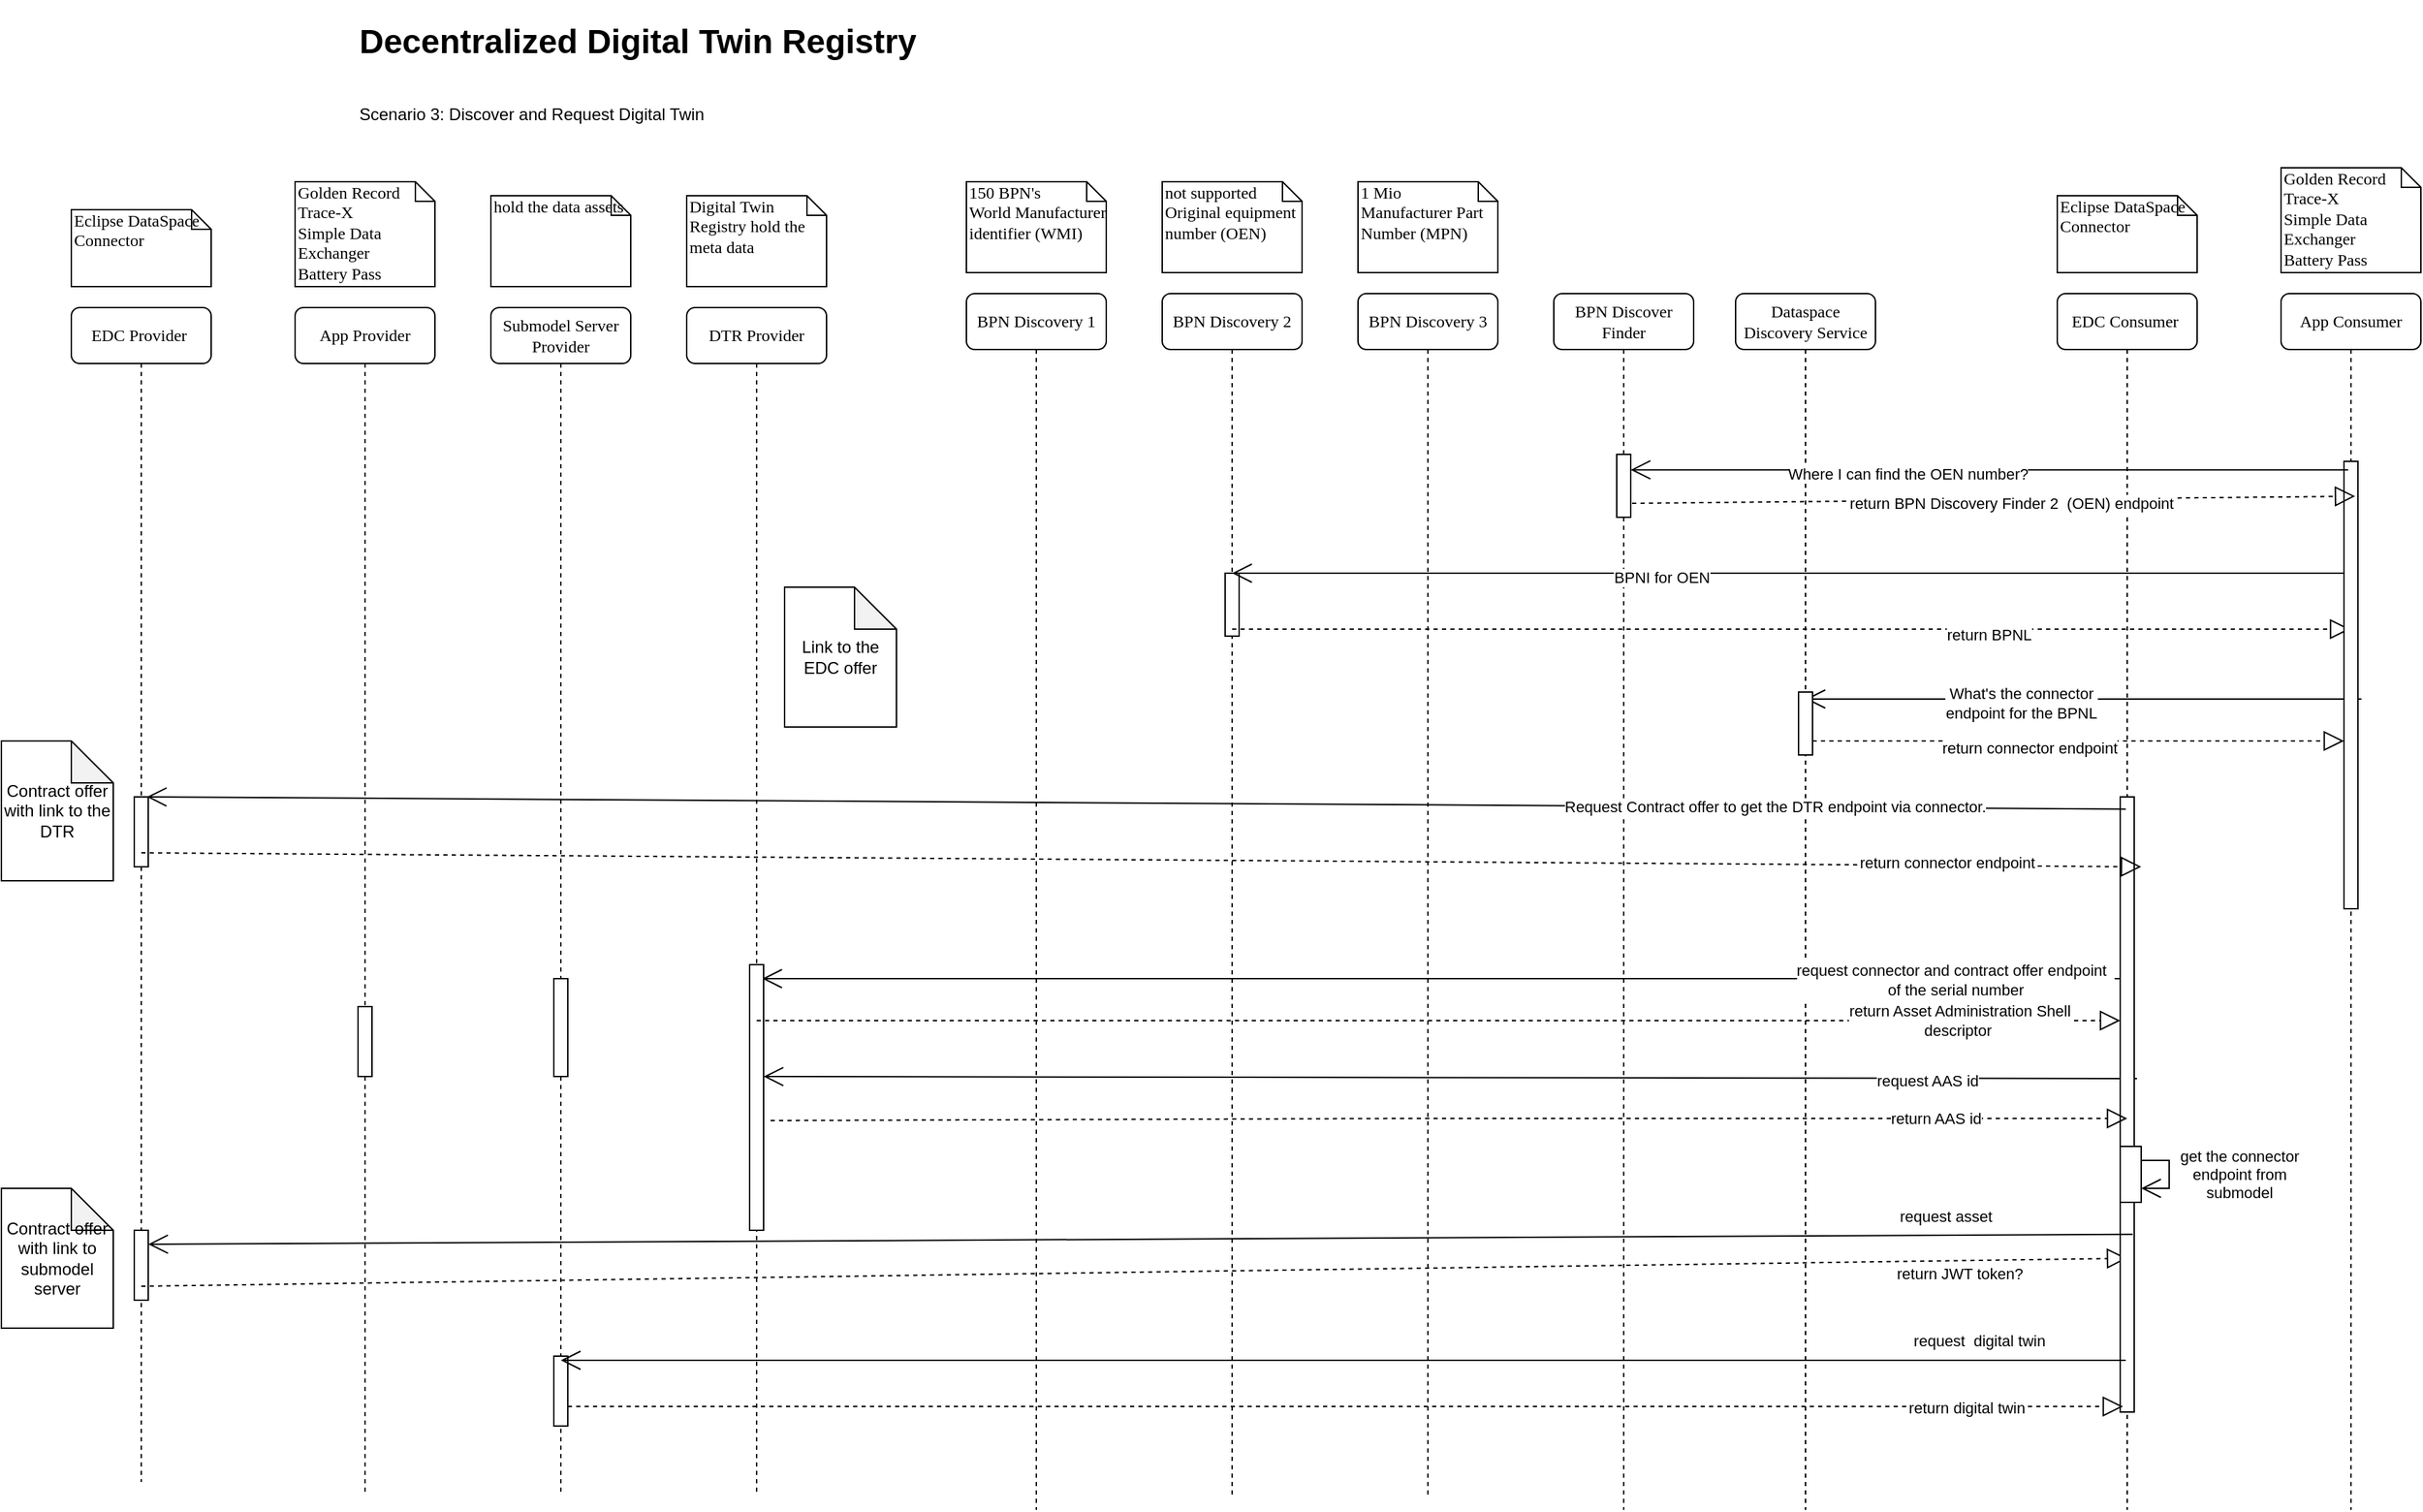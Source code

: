 <mxfile version="21.6.8" type="github">
  <diagram name="Page-1" id="13e1069c-82ec-6db2-03f1-153e76fe0fe0">
    <mxGraphModel dx="2876" dy="1954" grid="1" gridSize="10" guides="1" tooltips="1" connect="1" arrows="1" fold="1" page="1" pageScale="1" pageWidth="1100" pageHeight="850" background="none" math="0" shadow="0">
      <root>
        <mxCell id="0" />
        <mxCell id="1" parent="0" />
        <mxCell id="7baba1c4bc27f4b0-4" value="BPN Discovery 1" style="shape=umlLifeline;perimeter=lifelinePerimeter;whiteSpace=wrap;html=1;container=1;collapsible=0;recursiveResize=0;outlineConnect=0;rounded=1;shadow=0;comic=0;labelBackgroundColor=none;strokeWidth=1;fontFamily=Verdana;fontSize=12;align=center;" parent="1" vertex="1">
          <mxGeometry x="540" y="80" width="100" height="870" as="geometry" />
        </mxCell>
        <mxCell id="q9l-MDPdD40MSJEn-up7-77" value="" style="endArrow=open;endFill=1;endSize=12;html=1;rounded=0;entryX=0.9;entryY=0.519;entryDx=0;entryDy=0;entryPerimeter=0;exitX=1.1;exitY=0.759;exitDx=0;exitDy=0;exitPerimeter=0;" edge="1" parent="7baba1c4bc27f4b0-4">
          <mxGeometry width="160" relative="1" as="geometry">
            <mxPoint x="837" y="561.5" as="sourcePoint" />
            <mxPoint x="-145" y="560.0" as="targetPoint" />
            <Array as="points" />
          </mxGeometry>
        </mxCell>
        <mxCell id="q9l-MDPdD40MSJEn-up7-78" value="request AAS id" style="edgeLabel;html=1;align=center;verticalAlign=middle;resizable=0;points=[];" vertex="1" connectable="0" parent="q9l-MDPdD40MSJEn-up7-77">
          <mxGeometry x="-0.757" y="1" relative="1" as="geometry">
            <mxPoint x="-31" as="offset" />
          </mxGeometry>
        </mxCell>
        <mxCell id="7baba1c4bc27f4b0-5" value="BPN Discovery 2" style="shape=umlLifeline;perimeter=lifelinePerimeter;whiteSpace=wrap;html=1;container=1;collapsible=0;recursiveResize=0;outlineConnect=0;rounded=1;shadow=0;comic=0;labelBackgroundColor=none;strokeWidth=1;fontFamily=Verdana;fontSize=12;align=center;" parent="1" vertex="1">
          <mxGeometry x="680" y="80" width="100" height="860" as="geometry" />
        </mxCell>
        <mxCell id="q9l-MDPdD40MSJEn-up7-57" value="" style="html=1;points=[];perimeter=orthogonalPerimeter;rounded=0;shadow=0;comic=0;labelBackgroundColor=none;strokeWidth=1;fontFamily=Verdana;fontSize=12;align=center;" vertex="1" parent="7baba1c4bc27f4b0-5">
          <mxGeometry x="45" y="200" width="10" height="45" as="geometry" />
        </mxCell>
        <mxCell id="q9l-MDPdD40MSJEn-up7-62" value="" style="endArrow=block;dashed=1;endFill=0;endSize=12;html=1;rounded=0;" edge="1" parent="7baba1c4bc27f4b0-5" target="q9l-MDPdD40MSJEn-up7-45">
          <mxGeometry width="160" relative="1" as="geometry">
            <mxPoint x="50" y="240" as="sourcePoint" />
            <mxPoint x="210" y="240" as="targetPoint" />
          </mxGeometry>
        </mxCell>
        <mxCell id="q9l-MDPdD40MSJEn-up7-63" value="return BPNL" style="edgeLabel;html=1;align=center;verticalAlign=middle;resizable=0;points=[];" vertex="1" connectable="0" parent="q9l-MDPdD40MSJEn-up7-62">
          <mxGeometry x="0.353" y="-4" relative="1" as="geometry">
            <mxPoint as="offset" />
          </mxGeometry>
        </mxCell>
        <mxCell id="7baba1c4bc27f4b0-6" value="BPN Discovery 3" style="shape=umlLifeline;perimeter=lifelinePerimeter;whiteSpace=wrap;html=1;container=1;collapsible=0;recursiveResize=0;outlineConnect=0;rounded=1;shadow=0;comic=0;labelBackgroundColor=none;strokeWidth=1;fontFamily=Verdana;fontSize=12;align=center;" parent="1" vertex="1">
          <mxGeometry x="820" y="80" width="100" height="860" as="geometry" />
        </mxCell>
        <mxCell id="q9l-MDPdD40MSJEn-up7-64" value="" style="endArrow=open;endFill=1;endSize=12;html=1;rounded=0;exitX=0.3;exitY=0.019;exitDx=0;exitDy=0;exitPerimeter=0;" edge="1" parent="7baba1c4bc27f4b0-6" target="7baba1c4bc27f4b0-7">
          <mxGeometry width="160" relative="1" as="geometry">
            <mxPoint x="717.5" y="290" as="sourcePoint" />
            <mxPoint x="-77.5" y="290" as="targetPoint" />
          </mxGeometry>
        </mxCell>
        <mxCell id="q9l-MDPdD40MSJEn-up7-65" value="What&#39;s the connector &lt;br&gt;endpoint for the BPNL" style="edgeLabel;html=1;align=center;verticalAlign=middle;resizable=0;points=[];" vertex="1" connectable="0" parent="q9l-MDPdD40MSJEn-up7-64">
          <mxGeometry x="0.228" y="3" relative="1" as="geometry">
            <mxPoint as="offset" />
          </mxGeometry>
        </mxCell>
        <mxCell id="7baba1c4bc27f4b0-7" value="Dataspace Discovery Service" style="shape=umlLifeline;perimeter=lifelinePerimeter;whiteSpace=wrap;html=1;container=1;collapsible=0;recursiveResize=0;outlineConnect=0;rounded=1;shadow=0;comic=0;labelBackgroundColor=none;strokeWidth=1;fontFamily=Verdana;fontSize=12;align=center;" parent="1" vertex="1">
          <mxGeometry x="1090" y="80" width="100" height="870" as="geometry" />
        </mxCell>
        <mxCell id="q9l-MDPdD40MSJEn-up7-66" value="" style="html=1;points=[];perimeter=orthogonalPerimeter;rounded=0;shadow=0;comic=0;labelBackgroundColor=none;strokeWidth=1;fontFamily=Verdana;fontSize=12;align=center;" vertex="1" parent="7baba1c4bc27f4b0-7">
          <mxGeometry x="45" y="285" width="10" height="45" as="geometry" />
        </mxCell>
        <mxCell id="q9l-MDPdD40MSJEn-up7-74" value="" style="endArrow=open;endFill=1;endSize=12;html=1;rounded=0;entryX=0.54;entryY=0.807;entryDx=0;entryDy=0;entryPerimeter=0;" edge="1" parent="7baba1c4bc27f4b0-7">
          <mxGeometry width="160" relative="1" as="geometry">
            <mxPoint x="275" y="490.0" as="sourcePoint" />
            <mxPoint x="-696" y="490.0" as="targetPoint" />
          </mxGeometry>
        </mxCell>
        <mxCell id="q9l-MDPdD40MSJEn-up7-75" value="request connector and contract offer endpoint &amp;nbsp;&lt;br&gt;of the serial number" style="edgeLabel;html=1;align=center;verticalAlign=middle;resizable=0;points=[];" vertex="1" connectable="0" parent="q9l-MDPdD40MSJEn-up7-74">
          <mxGeometry x="-0.757" y="1" relative="1" as="geometry">
            <mxPoint as="offset" />
          </mxGeometry>
        </mxCell>
        <mxCell id="7baba1c4bc27f4b0-43" value="150 BPN&#39;s&lt;br&gt;World Manufacturer identifier (WMI)" style="shape=note;whiteSpace=wrap;html=1;size=14;verticalAlign=top;align=left;spacingTop=-6;rounded=0;shadow=0;comic=0;labelBackgroundColor=none;strokeWidth=1;fontFamily=Verdana;fontSize=12" parent="1" vertex="1">
          <mxGeometry x="540" width="100" height="65" as="geometry" />
        </mxCell>
        <mxCell id="7baba1c4bc27f4b0-44" value="not supported&lt;br&gt;Original equipment number (OEN)" style="shape=note;whiteSpace=wrap;html=1;size=14;verticalAlign=top;align=left;spacingTop=-6;rounded=0;shadow=0;comic=0;labelBackgroundColor=none;strokeWidth=1;fontFamily=Verdana;fontSize=12" parent="1" vertex="1">
          <mxGeometry x="680" width="100" height="65" as="geometry" />
        </mxCell>
        <mxCell id="7baba1c4bc27f4b0-45" value="1 Mio&lt;br&gt;Manufacturer Part Number (MPN)" style="shape=note;whiteSpace=wrap;html=1;size=14;verticalAlign=top;align=left;spacingTop=-6;rounded=0;shadow=0;comic=0;labelBackgroundColor=none;strokeWidth=1;fontFamily=Verdana;fontSize=12" parent="1" vertex="1">
          <mxGeometry x="820" width="100" height="65" as="geometry" />
        </mxCell>
        <mxCell id="F-69Bmwsysw-YoAs_LHj-1" value="&lt;h1&gt;Decentralized Digital Twin Registry&lt;/h1&gt;&lt;div&gt;&lt;br&gt;&lt;/div&gt;&lt;div&gt;Scenario 3: Discover and Request Digital Twin&lt;br&gt;&lt;/div&gt;" style="text;html=1;strokeColor=none;fillColor=none;spacing=5;spacingTop=-20;whiteSpace=wrap;overflow=hidden;rounded=0;" parent="1" vertex="1">
          <mxGeometry x="101" y="-120" width="640" height="120" as="geometry" />
        </mxCell>
        <mxCell id="F-69Bmwsysw-YoAs_LHj-3" value="BPN Discover Finder" style="shape=umlLifeline;perimeter=lifelinePerimeter;whiteSpace=wrap;html=1;container=1;collapsible=0;recursiveResize=0;outlineConnect=0;rounded=1;shadow=0;comic=0;labelBackgroundColor=none;strokeWidth=1;fontFamily=Verdana;fontSize=12;align=center;" parent="1" vertex="1">
          <mxGeometry x="960" y="80" width="100" height="870" as="geometry" />
        </mxCell>
        <mxCell id="q9l-MDPdD40MSJEn-up7-53" value="" style="html=1;points=[];perimeter=orthogonalPerimeter;rounded=0;shadow=0;comic=0;labelBackgroundColor=none;strokeWidth=1;fontFamily=Verdana;fontSize=12;align=center;" vertex="1" parent="F-69Bmwsysw-YoAs_LHj-3">
          <mxGeometry x="45" y="115" width="10" height="45" as="geometry" />
        </mxCell>
        <mxCell id="q9l-MDPdD40MSJEn-up7-58" value="" style="endArrow=open;endFill=1;endSize=12;html=1;rounded=0;exitX=0.3;exitY=0.019;exitDx=0;exitDy=0;exitPerimeter=0;" edge="1" parent="F-69Bmwsysw-YoAs_LHj-3" target="7baba1c4bc27f4b0-5">
          <mxGeometry width="160" relative="1" as="geometry">
            <mxPoint x="565" y="200" as="sourcePoint" />
            <mxPoint x="52" y="200" as="targetPoint" />
          </mxGeometry>
        </mxCell>
        <mxCell id="q9l-MDPdD40MSJEn-up7-59" value="BPNI for OEN" style="edgeLabel;html=1;align=center;verticalAlign=middle;resizable=0;points=[];" vertex="1" connectable="0" parent="q9l-MDPdD40MSJEn-up7-58">
          <mxGeometry x="0.228" y="3" relative="1" as="geometry">
            <mxPoint as="offset" />
          </mxGeometry>
        </mxCell>
        <mxCell id="q9l-MDPdD40MSJEn-up7-22" value="EDC Provider&amp;nbsp;" style="shape=umlLifeline;perimeter=lifelinePerimeter;whiteSpace=wrap;html=1;container=1;collapsible=0;recursiveResize=0;outlineConnect=0;rounded=1;shadow=0;comic=0;labelBackgroundColor=none;strokeWidth=1;fontFamily=Verdana;fontSize=12;align=center;" vertex="1" parent="1">
          <mxGeometry x="-100" y="90" width="100" height="840" as="geometry" />
        </mxCell>
        <mxCell id="q9l-MDPdD40MSJEn-up7-23" value="" style="html=1;points=[];perimeter=orthogonalPerimeter;rounded=0;shadow=0;comic=0;labelBackgroundColor=none;strokeWidth=1;fontFamily=Verdana;fontSize=12;align=center;" vertex="1" parent="q9l-MDPdD40MSJEn-up7-22">
          <mxGeometry x="45" y="350" width="10" height="50" as="geometry" />
        </mxCell>
        <mxCell id="q9l-MDPdD40MSJEn-up7-86" value="" style="html=1;points=[];perimeter=orthogonalPerimeter;rounded=0;shadow=0;comic=0;labelBackgroundColor=none;strokeWidth=1;fontFamily=Verdana;fontSize=12;align=center;" vertex="1" parent="q9l-MDPdD40MSJEn-up7-22">
          <mxGeometry x="45" y="660" width="10" height="50" as="geometry" />
        </mxCell>
        <mxCell id="q9l-MDPdD40MSJEn-up7-87" value="" style="endArrow=block;dashed=1;endFill=0;endSize=12;html=1;rounded=0;entryX=0.5;entryY=0.75;entryDx=0;entryDy=0;entryPerimeter=0;" edge="1" parent="q9l-MDPdD40MSJEn-up7-22" target="q9l-MDPdD40MSJEn-up7-44">
          <mxGeometry width="160" relative="1" as="geometry">
            <mxPoint x="50" y="700" as="sourcePoint" />
            <mxPoint x="210" y="700" as="targetPoint" />
          </mxGeometry>
        </mxCell>
        <mxCell id="q9l-MDPdD40MSJEn-up7-88" value="return JWT token?" style="edgeLabel;html=1;align=center;verticalAlign=middle;resizable=0;points=[];" vertex="1" connectable="0" parent="q9l-MDPdD40MSJEn-up7-87">
          <mxGeometry x="-0.128" y="-3" relative="1" as="geometry">
            <mxPoint x="681" y="-4" as="offset" />
          </mxGeometry>
        </mxCell>
        <mxCell id="q9l-MDPdD40MSJEn-up7-24" value="App Provider" style="shape=umlLifeline;perimeter=lifelinePerimeter;whiteSpace=wrap;html=1;container=1;collapsible=0;recursiveResize=0;outlineConnect=0;rounded=1;shadow=0;comic=0;labelBackgroundColor=none;strokeWidth=1;fontFamily=Verdana;fontSize=12;align=center;" vertex="1" parent="1">
          <mxGeometry x="60" y="90" width="100" height="850" as="geometry" />
        </mxCell>
        <mxCell id="q9l-MDPdD40MSJEn-up7-25" value="" style="html=1;points=[];perimeter=orthogonalPerimeter;rounded=0;shadow=0;comic=0;labelBackgroundColor=none;strokeWidth=1;fontFamily=Verdana;fontSize=12;align=center;" vertex="1" parent="q9l-MDPdD40MSJEn-up7-24">
          <mxGeometry x="45" y="500" width="10" height="50" as="geometry" />
        </mxCell>
        <mxCell id="q9l-MDPdD40MSJEn-up7-26" value="Submodel Server Provider" style="shape=umlLifeline;perimeter=lifelinePerimeter;whiteSpace=wrap;html=1;container=1;collapsible=0;recursiveResize=0;outlineConnect=0;rounded=1;shadow=0;comic=0;labelBackgroundColor=none;strokeWidth=1;fontFamily=Verdana;fontSize=12;align=center;" vertex="1" parent="1">
          <mxGeometry x="200" y="90" width="100" height="850" as="geometry" />
        </mxCell>
        <mxCell id="q9l-MDPdD40MSJEn-up7-27" value="" style="html=1;points=[];perimeter=orthogonalPerimeter;rounded=0;shadow=0;comic=0;labelBackgroundColor=none;strokeWidth=1;fontFamily=Verdana;fontSize=12;align=center;" vertex="1" parent="q9l-MDPdD40MSJEn-up7-26">
          <mxGeometry x="45" y="480" width="10" height="70" as="geometry" />
        </mxCell>
        <mxCell id="q9l-MDPdD40MSJEn-up7-89" value="" style="html=1;points=[];perimeter=orthogonalPerimeter;rounded=0;shadow=0;comic=0;labelBackgroundColor=none;strokeWidth=1;fontFamily=Verdana;fontSize=12;align=center;" vertex="1" parent="q9l-MDPdD40MSJEn-up7-26">
          <mxGeometry x="45" y="750" width="10" height="50" as="geometry" />
        </mxCell>
        <mxCell id="q9l-MDPdD40MSJEn-up7-29" value="DTR Provider" style="shape=umlLifeline;perimeter=lifelinePerimeter;whiteSpace=wrap;html=1;container=1;collapsible=0;recursiveResize=0;outlineConnect=0;rounded=1;shadow=0;comic=0;labelBackgroundColor=none;strokeWidth=1;fontFamily=Verdana;fontSize=12;align=center;" vertex="1" parent="1">
          <mxGeometry x="340" y="90" width="100" height="850" as="geometry" />
        </mxCell>
        <mxCell id="q9l-MDPdD40MSJEn-up7-30" value="" style="html=1;points=[];perimeter=orthogonalPerimeter;rounded=0;shadow=0;comic=0;labelBackgroundColor=none;strokeWidth=1;fontFamily=Verdana;fontSize=12;align=center;" vertex="1" parent="q9l-MDPdD40MSJEn-up7-29">
          <mxGeometry x="45" y="470" width="10" height="190" as="geometry" />
        </mxCell>
        <mxCell id="q9l-MDPdD40MSJEn-up7-32" value="Eclipse DataSpace Connector" style="shape=note;whiteSpace=wrap;html=1;size=14;verticalAlign=top;align=left;spacingTop=-6;rounded=0;shadow=0;comic=0;labelBackgroundColor=none;strokeWidth=1;fontFamily=Verdana;fontSize=12" vertex="1" parent="1">
          <mxGeometry x="-100" y="20" width="100" height="55" as="geometry" />
        </mxCell>
        <mxCell id="q9l-MDPdD40MSJEn-up7-33" value="Golden Record&lt;br&gt;Trace-X&lt;br&gt;Simple Data Exchanger&lt;br&gt;Battery Pass" style="shape=note;whiteSpace=wrap;html=1;size=14;verticalAlign=top;align=left;spacingTop=-6;rounded=0;shadow=0;comic=0;labelBackgroundColor=none;strokeWidth=1;fontFamily=Verdana;fontSize=12" vertex="1" parent="1">
          <mxGeometry x="60" width="100" height="75" as="geometry" />
        </mxCell>
        <mxCell id="q9l-MDPdD40MSJEn-up7-34" value="hold the data assets" style="shape=note;whiteSpace=wrap;html=1;size=14;verticalAlign=top;align=left;spacingTop=-6;rounded=0;shadow=0;comic=0;labelBackgroundColor=none;strokeWidth=1;fontFamily=Verdana;fontSize=12" vertex="1" parent="1">
          <mxGeometry x="200" y="10" width="100" height="65" as="geometry" />
        </mxCell>
        <mxCell id="q9l-MDPdD40MSJEn-up7-35" value="Digital Twin Registry hold the meta data" style="shape=note;whiteSpace=wrap;html=1;size=14;verticalAlign=top;align=left;spacingTop=-6;rounded=0;shadow=0;comic=0;labelBackgroundColor=none;strokeWidth=1;fontFamily=Verdana;fontSize=12" vertex="1" parent="1">
          <mxGeometry x="340" y="10" width="100" height="65" as="geometry" />
        </mxCell>
        <mxCell id="q9l-MDPdD40MSJEn-up7-38" value="Contract offer with link to submodel server" style="shape=note;whiteSpace=wrap;html=1;backgroundOutline=1;darkOpacity=0.05;" vertex="1" parent="1">
          <mxGeometry x="-150" y="720" width="80" height="100" as="geometry" />
        </mxCell>
        <mxCell id="q9l-MDPdD40MSJEn-up7-43" value="EDC Consumer&amp;nbsp;" style="shape=umlLifeline;perimeter=lifelinePerimeter;whiteSpace=wrap;html=1;container=1;collapsible=0;recursiveResize=0;outlineConnect=0;rounded=1;shadow=0;comic=0;labelBackgroundColor=none;strokeWidth=1;fontFamily=Verdana;fontSize=12;align=center;" vertex="1" parent="1">
          <mxGeometry x="1320" y="80" width="100" height="870" as="geometry" />
        </mxCell>
        <mxCell id="q9l-MDPdD40MSJEn-up7-44" value="" style="html=1;points=[];perimeter=orthogonalPerimeter;rounded=0;shadow=0;comic=0;labelBackgroundColor=none;strokeWidth=1;fontFamily=Verdana;fontSize=12;align=center;" vertex="1" parent="q9l-MDPdD40MSJEn-up7-43">
          <mxGeometry x="45" y="360" width="10" height="440" as="geometry" />
        </mxCell>
        <mxCell id="q9l-MDPdD40MSJEn-up7-83" value="" style="html=1;points=[];perimeter=orthogonalPerimeter;outlineConnect=0;targetShapes=umlLifeline;portConstraint=eastwest;newEdgeStyle={&quot;edgeStyle&quot;:&quot;elbowEdgeStyle&quot;,&quot;elbow&quot;:&quot;vertical&quot;,&quot;curved&quot;:0,&quot;rounded&quot;:0};" vertex="1" parent="q9l-MDPdD40MSJEn-up7-43">
          <mxGeometry x="45" y="610" width="15" height="40" as="geometry" />
        </mxCell>
        <mxCell id="q9l-MDPdD40MSJEn-up7-84" value="get the connector &lt;br&gt;endpoint from &lt;br&gt;submodel" style="endArrow=open;endFill=1;endSize=12;html=1;rounded=0;elbow=vertical;" edge="1" parent="q9l-MDPdD40MSJEn-up7-43" source="q9l-MDPdD40MSJEn-up7-83" target="q9l-MDPdD40MSJEn-up7-83">
          <mxGeometry y="50" width="160" relative="1" as="geometry">
            <mxPoint x="-30" y="820" as="sourcePoint" />
            <mxPoint x="130" y="820" as="targetPoint" />
            <Array as="points">
              <mxPoint x="80" y="630" />
            </Array>
            <mxPoint as="offset" />
          </mxGeometry>
        </mxCell>
        <mxCell id="q9l-MDPdD40MSJEn-up7-45" value="App Consumer" style="shape=umlLifeline;perimeter=lifelinePerimeter;whiteSpace=wrap;html=1;container=1;collapsible=0;recursiveResize=0;outlineConnect=0;rounded=1;shadow=0;comic=0;labelBackgroundColor=none;strokeWidth=1;fontFamily=Verdana;fontSize=12;align=center;" vertex="1" parent="1">
          <mxGeometry x="1480" y="80" width="100" height="870" as="geometry" />
        </mxCell>
        <mxCell id="q9l-MDPdD40MSJEn-up7-46" value="" style="html=1;points=[];perimeter=orthogonalPerimeter;rounded=0;shadow=0;comic=0;labelBackgroundColor=none;strokeWidth=1;fontFamily=Verdana;fontSize=12;align=center;" vertex="1" parent="q9l-MDPdD40MSJEn-up7-45">
          <mxGeometry x="45" y="120" width="10" height="320" as="geometry" />
        </mxCell>
        <mxCell id="q9l-MDPdD40MSJEn-up7-47" value="Eclipse DataSpace Connector" style="shape=note;whiteSpace=wrap;html=1;size=14;verticalAlign=top;align=left;spacingTop=-6;rounded=0;shadow=0;comic=0;labelBackgroundColor=none;strokeWidth=1;fontFamily=Verdana;fontSize=12" vertex="1" parent="1">
          <mxGeometry x="1320" y="10" width="100" height="55" as="geometry" />
        </mxCell>
        <mxCell id="q9l-MDPdD40MSJEn-up7-48" value="Golden Record&lt;br&gt;Trace-X&lt;br&gt;Simple Data Exchanger&lt;br&gt;Battery Pass" style="shape=note;whiteSpace=wrap;html=1;size=14;verticalAlign=top;align=left;spacingTop=-6;rounded=0;shadow=0;comic=0;labelBackgroundColor=none;strokeWidth=1;fontFamily=Verdana;fontSize=12" vertex="1" parent="1">
          <mxGeometry x="1480" y="-10" width="100" height="75" as="geometry" />
        </mxCell>
        <mxCell id="q9l-MDPdD40MSJEn-up7-52" value="" style="endArrow=open;endFill=1;endSize=12;html=1;rounded=0;exitX=0.3;exitY=0.019;exitDx=0;exitDy=0;exitPerimeter=0;" edge="1" parent="1" source="q9l-MDPdD40MSJEn-up7-46" target="q9l-MDPdD40MSJEn-up7-53">
          <mxGeometry width="160" relative="1" as="geometry">
            <mxPoint x="890" y="190" as="sourcePoint" />
            <mxPoint x="1050" y="190" as="targetPoint" />
          </mxGeometry>
        </mxCell>
        <mxCell id="q9l-MDPdD40MSJEn-up7-54" value="Where I can find the OEN number?" style="edgeLabel;html=1;align=center;verticalAlign=middle;resizable=0;points=[];" vertex="1" connectable="0" parent="q9l-MDPdD40MSJEn-up7-52">
          <mxGeometry x="0.228" y="3" relative="1" as="geometry">
            <mxPoint as="offset" />
          </mxGeometry>
        </mxCell>
        <mxCell id="q9l-MDPdD40MSJEn-up7-55" value="" style="endArrow=block;dashed=1;endFill=0;endSize=12;html=1;rounded=0;entryX=0.8;entryY=0.078;entryDx=0;entryDy=0;entryPerimeter=0;exitX=1.1;exitY=0.778;exitDx=0;exitDy=0;exitPerimeter=0;" edge="1" parent="1" source="q9l-MDPdD40MSJEn-up7-53" target="q9l-MDPdD40MSJEn-up7-46">
          <mxGeometry width="160" relative="1" as="geometry">
            <mxPoint x="890" y="250" as="sourcePoint" />
            <mxPoint x="1050" y="250" as="targetPoint" />
          </mxGeometry>
        </mxCell>
        <mxCell id="q9l-MDPdD40MSJEn-up7-56" value="return BPN Discovery Finder 2 &amp;nbsp;(OEN) endpoint" style="edgeLabel;html=1;align=center;verticalAlign=middle;resizable=0;points=[];" vertex="1" connectable="0" parent="q9l-MDPdD40MSJEn-up7-55">
          <mxGeometry x="0.048" y="-2" relative="1" as="geometry">
            <mxPoint as="offset" />
          </mxGeometry>
        </mxCell>
        <mxCell id="q9l-MDPdD40MSJEn-up7-67" value="" style="endArrow=block;dashed=1;endFill=0;endSize=12;html=1;rounded=0;" edge="1" parent="1" source="q9l-MDPdD40MSJEn-up7-66" target="q9l-MDPdD40MSJEn-up7-46">
          <mxGeometry width="160" relative="1" as="geometry">
            <mxPoint x="840" y="480" as="sourcePoint" />
            <mxPoint x="1000" y="480" as="targetPoint" />
            <Array as="points">
              <mxPoint x="1180" y="400" />
            </Array>
          </mxGeometry>
        </mxCell>
        <mxCell id="q9l-MDPdD40MSJEn-up7-68" value="return connector endpoint" style="edgeLabel;html=1;align=center;verticalAlign=middle;resizable=0;points=[];" vertex="1" connectable="0" parent="q9l-MDPdD40MSJEn-up7-67">
          <mxGeometry x="-0.611" y="-3" relative="1" as="geometry">
            <mxPoint x="81" y="2" as="offset" />
          </mxGeometry>
        </mxCell>
        <mxCell id="q9l-MDPdD40MSJEn-up7-69" value="" style="endArrow=open;endFill=1;endSize=12;html=1;rounded=0;exitX=0.4;exitY=0.02;exitDx=0;exitDy=0;exitPerimeter=0;entryX=0.9;entryY=0;entryDx=0;entryDy=0;entryPerimeter=0;" edge="1" parent="1" source="q9l-MDPdD40MSJEn-up7-44" target="q9l-MDPdD40MSJEn-up7-23">
          <mxGeometry width="160" relative="1" as="geometry">
            <mxPoint x="830" y="490" as="sourcePoint" />
            <mxPoint x="990" y="490" as="targetPoint" />
          </mxGeometry>
        </mxCell>
        <mxCell id="q9l-MDPdD40MSJEn-up7-70" value="Request Contract offer to get the DTR endpoint via connector." style="edgeLabel;html=1;align=center;verticalAlign=middle;resizable=0;points=[];" vertex="1" connectable="0" parent="q9l-MDPdD40MSJEn-up7-69">
          <mxGeometry x="-0.645" relative="1" as="geometry">
            <mxPoint as="offset" />
          </mxGeometry>
        </mxCell>
        <mxCell id="q9l-MDPdD40MSJEn-up7-71" value="" style="endArrow=block;dashed=1;endFill=0;endSize=12;html=1;rounded=0;" edge="1" parent="1">
          <mxGeometry width="160" relative="1" as="geometry">
            <mxPoint x="-50" y="480" as="sourcePoint" />
            <mxPoint x="1380" y="490" as="targetPoint" />
            <Array as="points" />
          </mxGeometry>
        </mxCell>
        <mxCell id="q9l-MDPdD40MSJEn-up7-72" value="return connector endpoint" style="edgeLabel;html=1;align=center;verticalAlign=middle;resizable=0;points=[];" vertex="1" connectable="0" parent="q9l-MDPdD40MSJEn-up7-71">
          <mxGeometry x="-0.611" y="-3" relative="1" as="geometry">
            <mxPoint x="1013" y="2" as="offset" />
          </mxGeometry>
        </mxCell>
        <mxCell id="q9l-MDPdD40MSJEn-up7-73" value="" style="endArrow=block;dashed=1;endFill=0;endSize=12;html=1;rounded=0;" edge="1" parent="1" target="q9l-MDPdD40MSJEn-up7-44">
          <mxGeometry width="160" relative="1" as="geometry">
            <mxPoint x="390" y="600" as="sourcePoint" />
            <mxPoint x="550" y="600" as="targetPoint" />
          </mxGeometry>
        </mxCell>
        <mxCell id="q9l-MDPdD40MSJEn-up7-76" value="return Asset Administration Shell &lt;br&gt;descriptor&amp;nbsp;" style="edgeLabel;html=1;align=center;verticalAlign=middle;resizable=0;points=[];" vertex="1" connectable="0" parent="q9l-MDPdD40MSJEn-up7-73">
          <mxGeometry x="0.865" y="4" relative="1" as="geometry">
            <mxPoint x="-49" y="4" as="offset" />
          </mxGeometry>
        </mxCell>
        <mxCell id="q9l-MDPdD40MSJEn-up7-81" value="Link to the EDC offer" style="shape=note;whiteSpace=wrap;html=1;backgroundOutline=1;darkOpacity=0.05;" vertex="1" parent="1">
          <mxGeometry x="410" y="290" width="80" height="100" as="geometry" />
        </mxCell>
        <mxCell id="q9l-MDPdD40MSJEn-up7-79" value="" style="endArrow=block;dashed=1;endFill=0;endSize=12;html=1;rounded=0;exitX=0.5;exitY=0.75;exitDx=0;exitDy=0;exitPerimeter=0;" edge="1" parent="1">
          <mxGeometry width="160" relative="1" as="geometry">
            <mxPoint x="400" y="671.5" as="sourcePoint" />
            <mxPoint x="1370" y="670" as="targetPoint" />
            <Array as="points">
              <mxPoint x="860" y="670" />
              <mxPoint x="1310" y="670" />
            </Array>
          </mxGeometry>
        </mxCell>
        <mxCell id="q9l-MDPdD40MSJEn-up7-80" value="return AAS id" style="edgeLabel;html=1;align=center;verticalAlign=middle;resizable=0;points=[];" vertex="1" connectable="0" parent="q9l-MDPdD40MSJEn-up7-79">
          <mxGeometry x="0.718" relative="1" as="geometry">
            <mxPoint as="offset" />
          </mxGeometry>
        </mxCell>
        <mxCell id="q9l-MDPdD40MSJEn-up7-85" value="request asset" style="endArrow=open;endFill=1;endSize=12;html=1;rounded=0;entryX=1;entryY=0.2;entryDx=0;entryDy=0;entryPerimeter=0;exitX=0.9;exitY=0.711;exitDx=0;exitDy=0;exitPerimeter=0;" edge="1" parent="1" source="q9l-MDPdD40MSJEn-up7-44" target="q9l-MDPdD40MSJEn-up7-86">
          <mxGeometry x="-0.811" y="-14" width="160" relative="1" as="geometry">
            <mxPoint x="910" y="900" as="sourcePoint" />
            <mxPoint x="40" y="780" as="targetPoint" />
            <mxPoint as="offset" />
          </mxGeometry>
        </mxCell>
        <mxCell id="q9l-MDPdD40MSJEn-up7-90" value="request &amp;nbsp;digital twin" style="endArrow=open;endFill=1;endSize=12;html=1;rounded=0;exitX=0.9;exitY=0.711;exitDx=0;exitDy=0;exitPerimeter=0;" edge="1" parent="1" target="q9l-MDPdD40MSJEn-up7-26">
          <mxGeometry x="-0.811" y="-14" width="160" relative="1" as="geometry">
            <mxPoint x="1369" y="843" as="sourcePoint" />
            <mxPoint x="-50" y="850" as="targetPoint" />
            <mxPoint as="offset" />
          </mxGeometry>
        </mxCell>
        <mxCell id="q9l-MDPdD40MSJEn-up7-92" value="" style="endArrow=block;dashed=1;endFill=0;endSize=12;html=1;rounded=0;entryX=0.2;entryY=0.991;entryDx=0;entryDy=0;entryPerimeter=0;" edge="1" parent="1" source="q9l-MDPdD40MSJEn-up7-89" target="q9l-MDPdD40MSJEn-up7-44">
          <mxGeometry width="160" relative="1" as="geometry">
            <mxPoint x="-50" y="880" as="sourcePoint" />
            <mxPoint x="110" y="880" as="targetPoint" />
          </mxGeometry>
        </mxCell>
        <mxCell id="q9l-MDPdD40MSJEn-up7-93" value="return digital twin" style="edgeLabel;html=1;align=center;verticalAlign=middle;resizable=0;points=[];" vertex="1" connectable="0" parent="q9l-MDPdD40MSJEn-up7-92">
          <mxGeometry x="0.799" y="-1" relative="1" as="geometry">
            <mxPoint as="offset" />
          </mxGeometry>
        </mxCell>
        <mxCell id="q9l-MDPdD40MSJEn-up7-94" value="Contract offer with link to the DTR" style="shape=note;whiteSpace=wrap;html=1;backgroundOutline=1;darkOpacity=0.05;" vertex="1" parent="1">
          <mxGeometry x="-150" y="400" width="80" height="100" as="geometry" />
        </mxCell>
      </root>
    </mxGraphModel>
  </diagram>
</mxfile>
